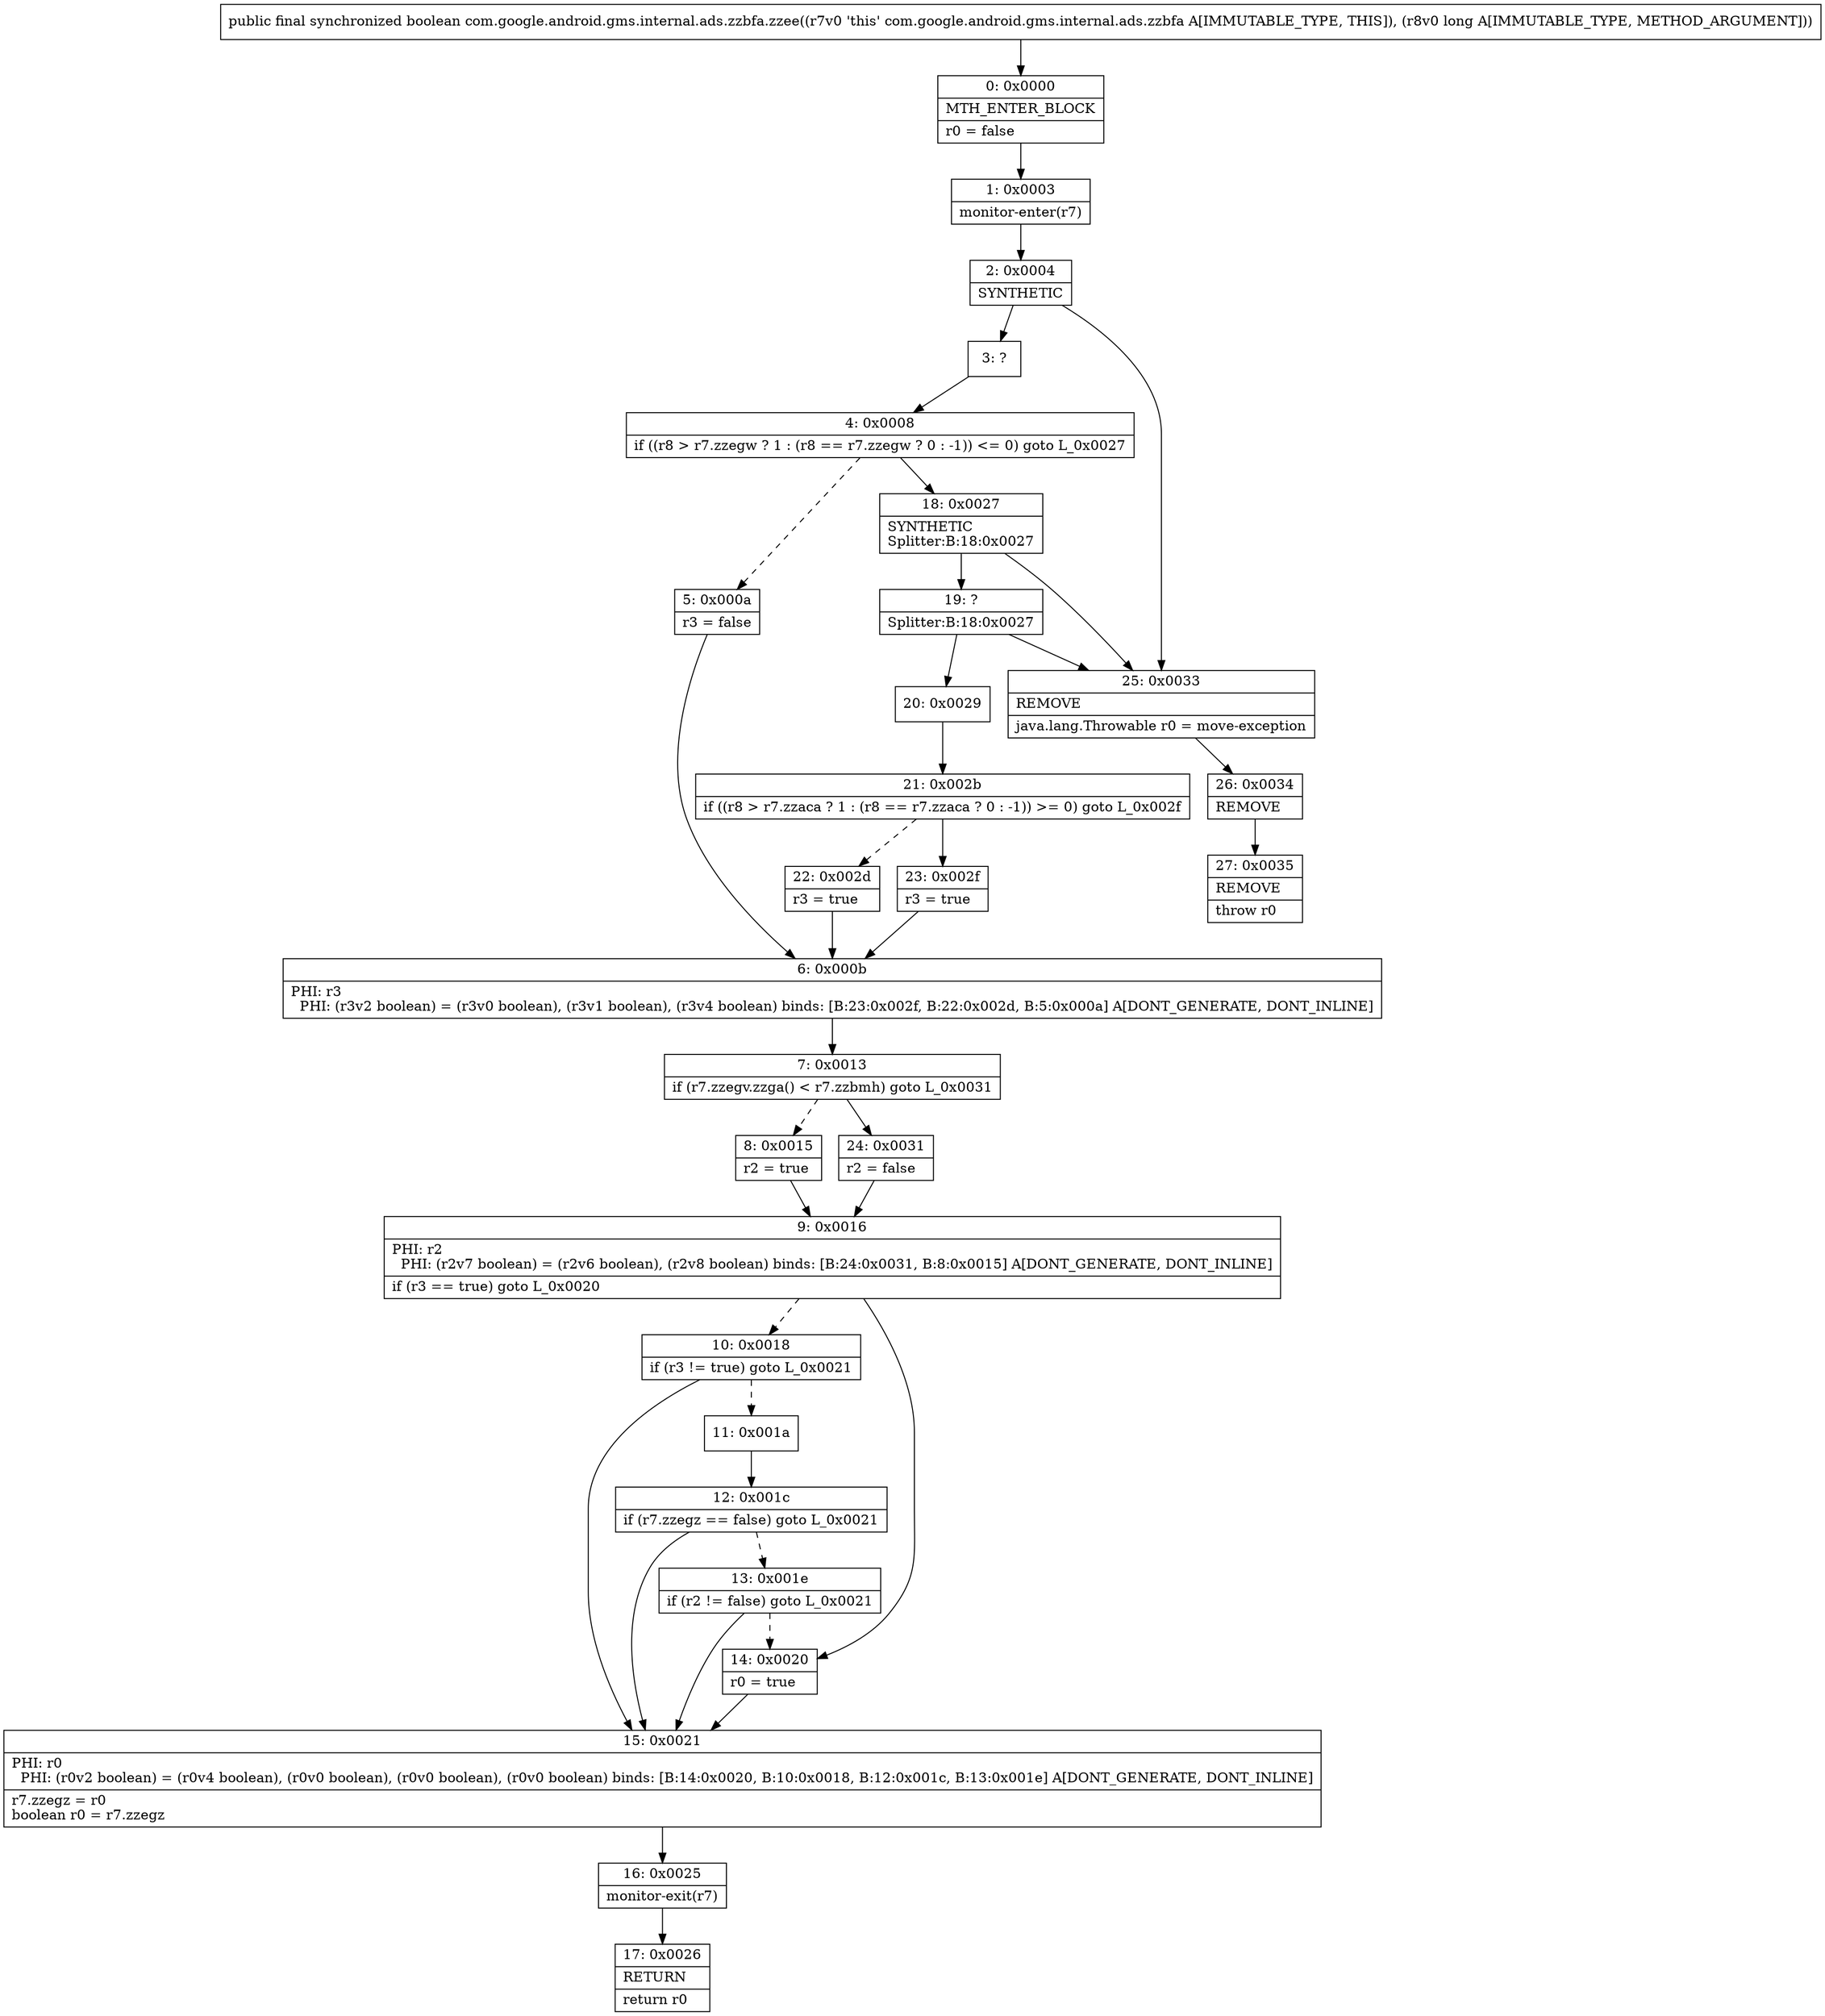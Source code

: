 digraph "CFG forcom.google.android.gms.internal.ads.zzbfa.zzee(J)Z" {
Node_0 [shape=record,label="{0\:\ 0x0000|MTH_ENTER_BLOCK\l|r0 = false\l}"];
Node_1 [shape=record,label="{1\:\ 0x0003|monitor\-enter(r7)\l}"];
Node_2 [shape=record,label="{2\:\ 0x0004|SYNTHETIC\l}"];
Node_3 [shape=record,label="{3\:\ ?}"];
Node_4 [shape=record,label="{4\:\ 0x0008|if ((r8 \> r7.zzegw ? 1 : (r8 == r7.zzegw ? 0 : \-1)) \<= 0) goto L_0x0027\l}"];
Node_5 [shape=record,label="{5\:\ 0x000a|r3 = false\l}"];
Node_6 [shape=record,label="{6\:\ 0x000b|PHI: r3 \l  PHI: (r3v2 boolean) = (r3v0 boolean), (r3v1 boolean), (r3v4 boolean) binds: [B:23:0x002f, B:22:0x002d, B:5:0x000a] A[DONT_GENERATE, DONT_INLINE]\l}"];
Node_7 [shape=record,label="{7\:\ 0x0013|if (r7.zzegv.zzga() \< r7.zzbmh) goto L_0x0031\l}"];
Node_8 [shape=record,label="{8\:\ 0x0015|r2 = true\l}"];
Node_9 [shape=record,label="{9\:\ 0x0016|PHI: r2 \l  PHI: (r2v7 boolean) = (r2v6 boolean), (r2v8 boolean) binds: [B:24:0x0031, B:8:0x0015] A[DONT_GENERATE, DONT_INLINE]\l|if (r3 == true) goto L_0x0020\l}"];
Node_10 [shape=record,label="{10\:\ 0x0018|if (r3 != true) goto L_0x0021\l}"];
Node_11 [shape=record,label="{11\:\ 0x001a}"];
Node_12 [shape=record,label="{12\:\ 0x001c|if (r7.zzegz == false) goto L_0x0021\l}"];
Node_13 [shape=record,label="{13\:\ 0x001e|if (r2 != false) goto L_0x0021\l}"];
Node_14 [shape=record,label="{14\:\ 0x0020|r0 = true\l}"];
Node_15 [shape=record,label="{15\:\ 0x0021|PHI: r0 \l  PHI: (r0v2 boolean) = (r0v4 boolean), (r0v0 boolean), (r0v0 boolean), (r0v0 boolean) binds: [B:14:0x0020, B:10:0x0018, B:12:0x001c, B:13:0x001e] A[DONT_GENERATE, DONT_INLINE]\l|r7.zzegz = r0\lboolean r0 = r7.zzegz\l}"];
Node_16 [shape=record,label="{16\:\ 0x0025|monitor\-exit(r7)\l}"];
Node_17 [shape=record,label="{17\:\ 0x0026|RETURN\l|return r0\l}"];
Node_18 [shape=record,label="{18\:\ 0x0027|SYNTHETIC\lSplitter:B:18:0x0027\l}"];
Node_19 [shape=record,label="{19\:\ ?|Splitter:B:18:0x0027\l}"];
Node_20 [shape=record,label="{20\:\ 0x0029}"];
Node_21 [shape=record,label="{21\:\ 0x002b|if ((r8 \> r7.zzaca ? 1 : (r8 == r7.zzaca ? 0 : \-1)) \>= 0) goto L_0x002f\l}"];
Node_22 [shape=record,label="{22\:\ 0x002d|r3 = true\l}"];
Node_23 [shape=record,label="{23\:\ 0x002f|r3 = true\l}"];
Node_24 [shape=record,label="{24\:\ 0x0031|r2 = false\l}"];
Node_25 [shape=record,label="{25\:\ 0x0033|REMOVE\l|java.lang.Throwable r0 = move\-exception\l}"];
Node_26 [shape=record,label="{26\:\ 0x0034|REMOVE\l}"];
Node_27 [shape=record,label="{27\:\ 0x0035|REMOVE\l|throw r0\l}"];
MethodNode[shape=record,label="{public final synchronized boolean com.google.android.gms.internal.ads.zzbfa.zzee((r7v0 'this' com.google.android.gms.internal.ads.zzbfa A[IMMUTABLE_TYPE, THIS]), (r8v0 long A[IMMUTABLE_TYPE, METHOD_ARGUMENT])) }"];
MethodNode -> Node_0;
Node_0 -> Node_1;
Node_1 -> Node_2;
Node_2 -> Node_3;
Node_2 -> Node_25;
Node_3 -> Node_4;
Node_4 -> Node_5[style=dashed];
Node_4 -> Node_18;
Node_5 -> Node_6;
Node_6 -> Node_7;
Node_7 -> Node_8[style=dashed];
Node_7 -> Node_24;
Node_8 -> Node_9;
Node_9 -> Node_10[style=dashed];
Node_9 -> Node_14;
Node_10 -> Node_11[style=dashed];
Node_10 -> Node_15;
Node_11 -> Node_12;
Node_12 -> Node_13[style=dashed];
Node_12 -> Node_15;
Node_13 -> Node_14[style=dashed];
Node_13 -> Node_15;
Node_14 -> Node_15;
Node_15 -> Node_16;
Node_16 -> Node_17;
Node_18 -> Node_19;
Node_18 -> Node_25;
Node_19 -> Node_20;
Node_19 -> Node_25;
Node_20 -> Node_21;
Node_21 -> Node_22[style=dashed];
Node_21 -> Node_23;
Node_22 -> Node_6;
Node_23 -> Node_6;
Node_24 -> Node_9;
Node_25 -> Node_26;
Node_26 -> Node_27;
}

